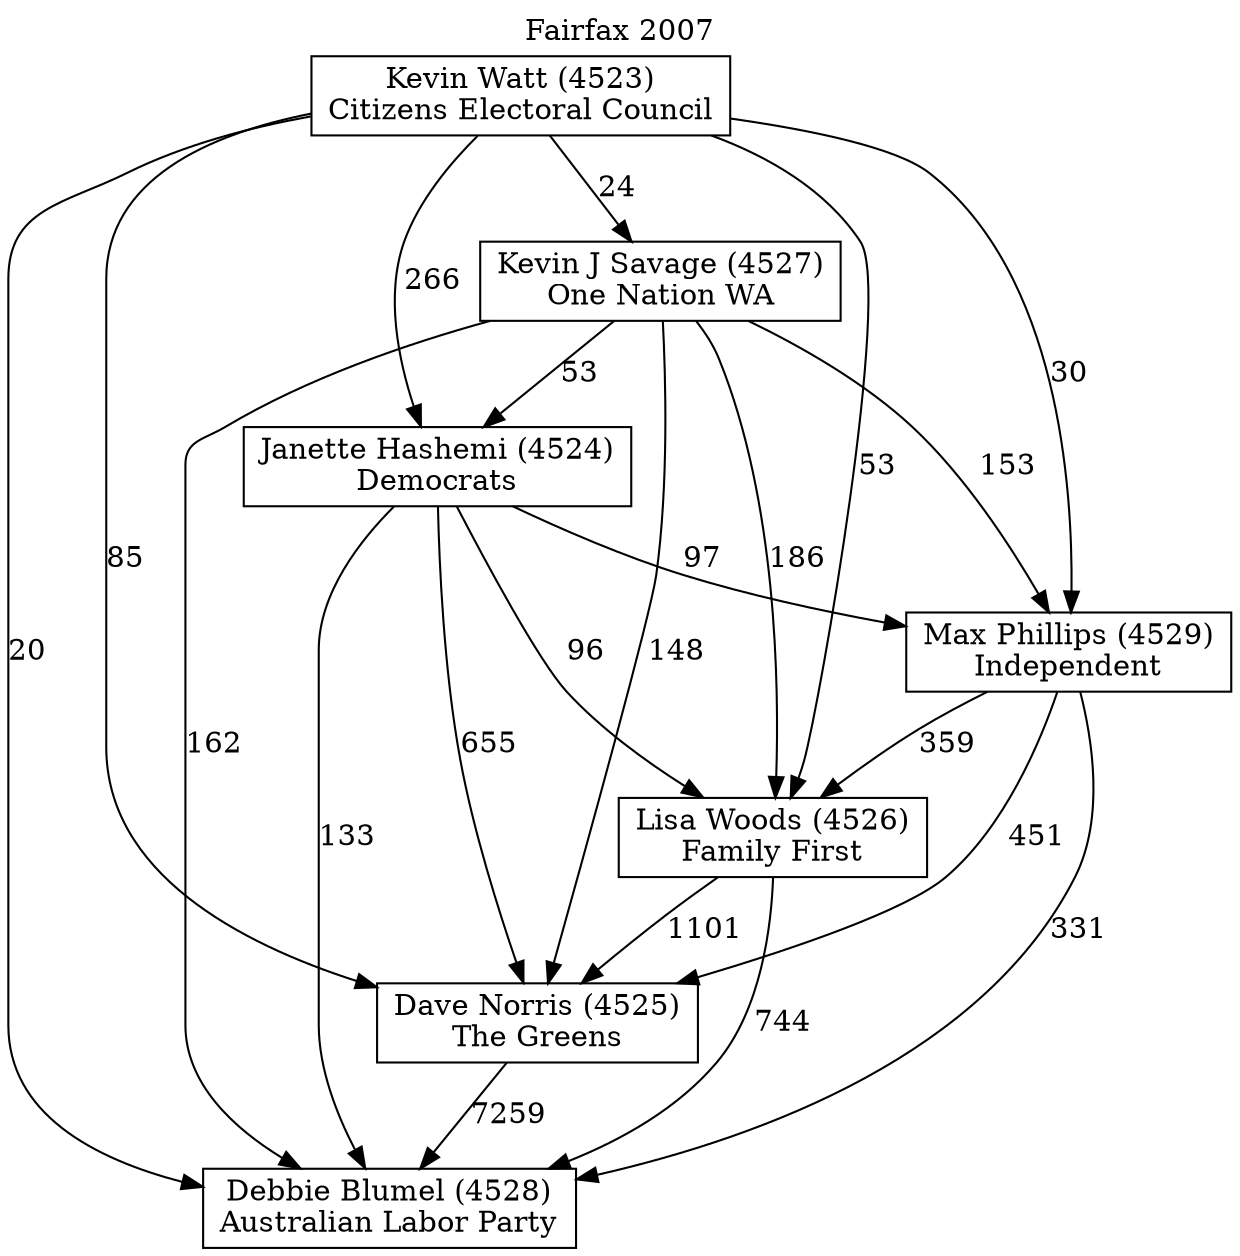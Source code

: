 // House preference flow
digraph "Debbie Blumel (4528)_Fairfax_2007" {
	graph [label="Fairfax 2007" labelloc=t mclimit=10]
	node [shape=box]
	"Debbie Blumel (4528)" [label="Debbie Blumel (4528)
Australian Labor Party"]
	"Dave Norris (4525)" [label="Dave Norris (4525)
The Greens"]
	"Lisa Woods (4526)" [label="Lisa Woods (4526)
Family First"]
	"Max Phillips (4529)" [label="Max Phillips (4529)
Independent"]
	"Janette Hashemi (4524)" [label="Janette Hashemi (4524)
Democrats"]
	"Kevin J Savage (4527)" [label="Kevin J Savage (4527)
One Nation WA"]
	"Kevin Watt (4523)" [label="Kevin Watt (4523)
Citizens Electoral Council"]
	"Dave Norris (4525)" -> "Debbie Blumel (4528)" [label=7259]
	"Lisa Woods (4526)" -> "Dave Norris (4525)" [label=1101]
	"Max Phillips (4529)" -> "Lisa Woods (4526)" [label=359]
	"Janette Hashemi (4524)" -> "Max Phillips (4529)" [label=97]
	"Kevin J Savage (4527)" -> "Janette Hashemi (4524)" [label=53]
	"Kevin Watt (4523)" -> "Kevin J Savage (4527)" [label=24]
	"Lisa Woods (4526)" -> "Debbie Blumel (4528)" [label=744]
	"Max Phillips (4529)" -> "Debbie Blumel (4528)" [label=331]
	"Janette Hashemi (4524)" -> "Debbie Blumel (4528)" [label=133]
	"Kevin J Savage (4527)" -> "Debbie Blumel (4528)" [label=162]
	"Kevin Watt (4523)" -> "Debbie Blumel (4528)" [label=20]
	"Kevin Watt (4523)" -> "Janette Hashemi (4524)" [label=266]
	"Kevin J Savage (4527)" -> "Max Phillips (4529)" [label=153]
	"Kevin Watt (4523)" -> "Max Phillips (4529)" [label=30]
	"Janette Hashemi (4524)" -> "Lisa Woods (4526)" [label=96]
	"Kevin J Savage (4527)" -> "Lisa Woods (4526)" [label=186]
	"Kevin Watt (4523)" -> "Lisa Woods (4526)" [label=53]
	"Max Phillips (4529)" -> "Dave Norris (4525)" [label=451]
	"Janette Hashemi (4524)" -> "Dave Norris (4525)" [label=655]
	"Kevin J Savage (4527)" -> "Dave Norris (4525)" [label=148]
	"Kevin Watt (4523)" -> "Dave Norris (4525)" [label=85]
}
